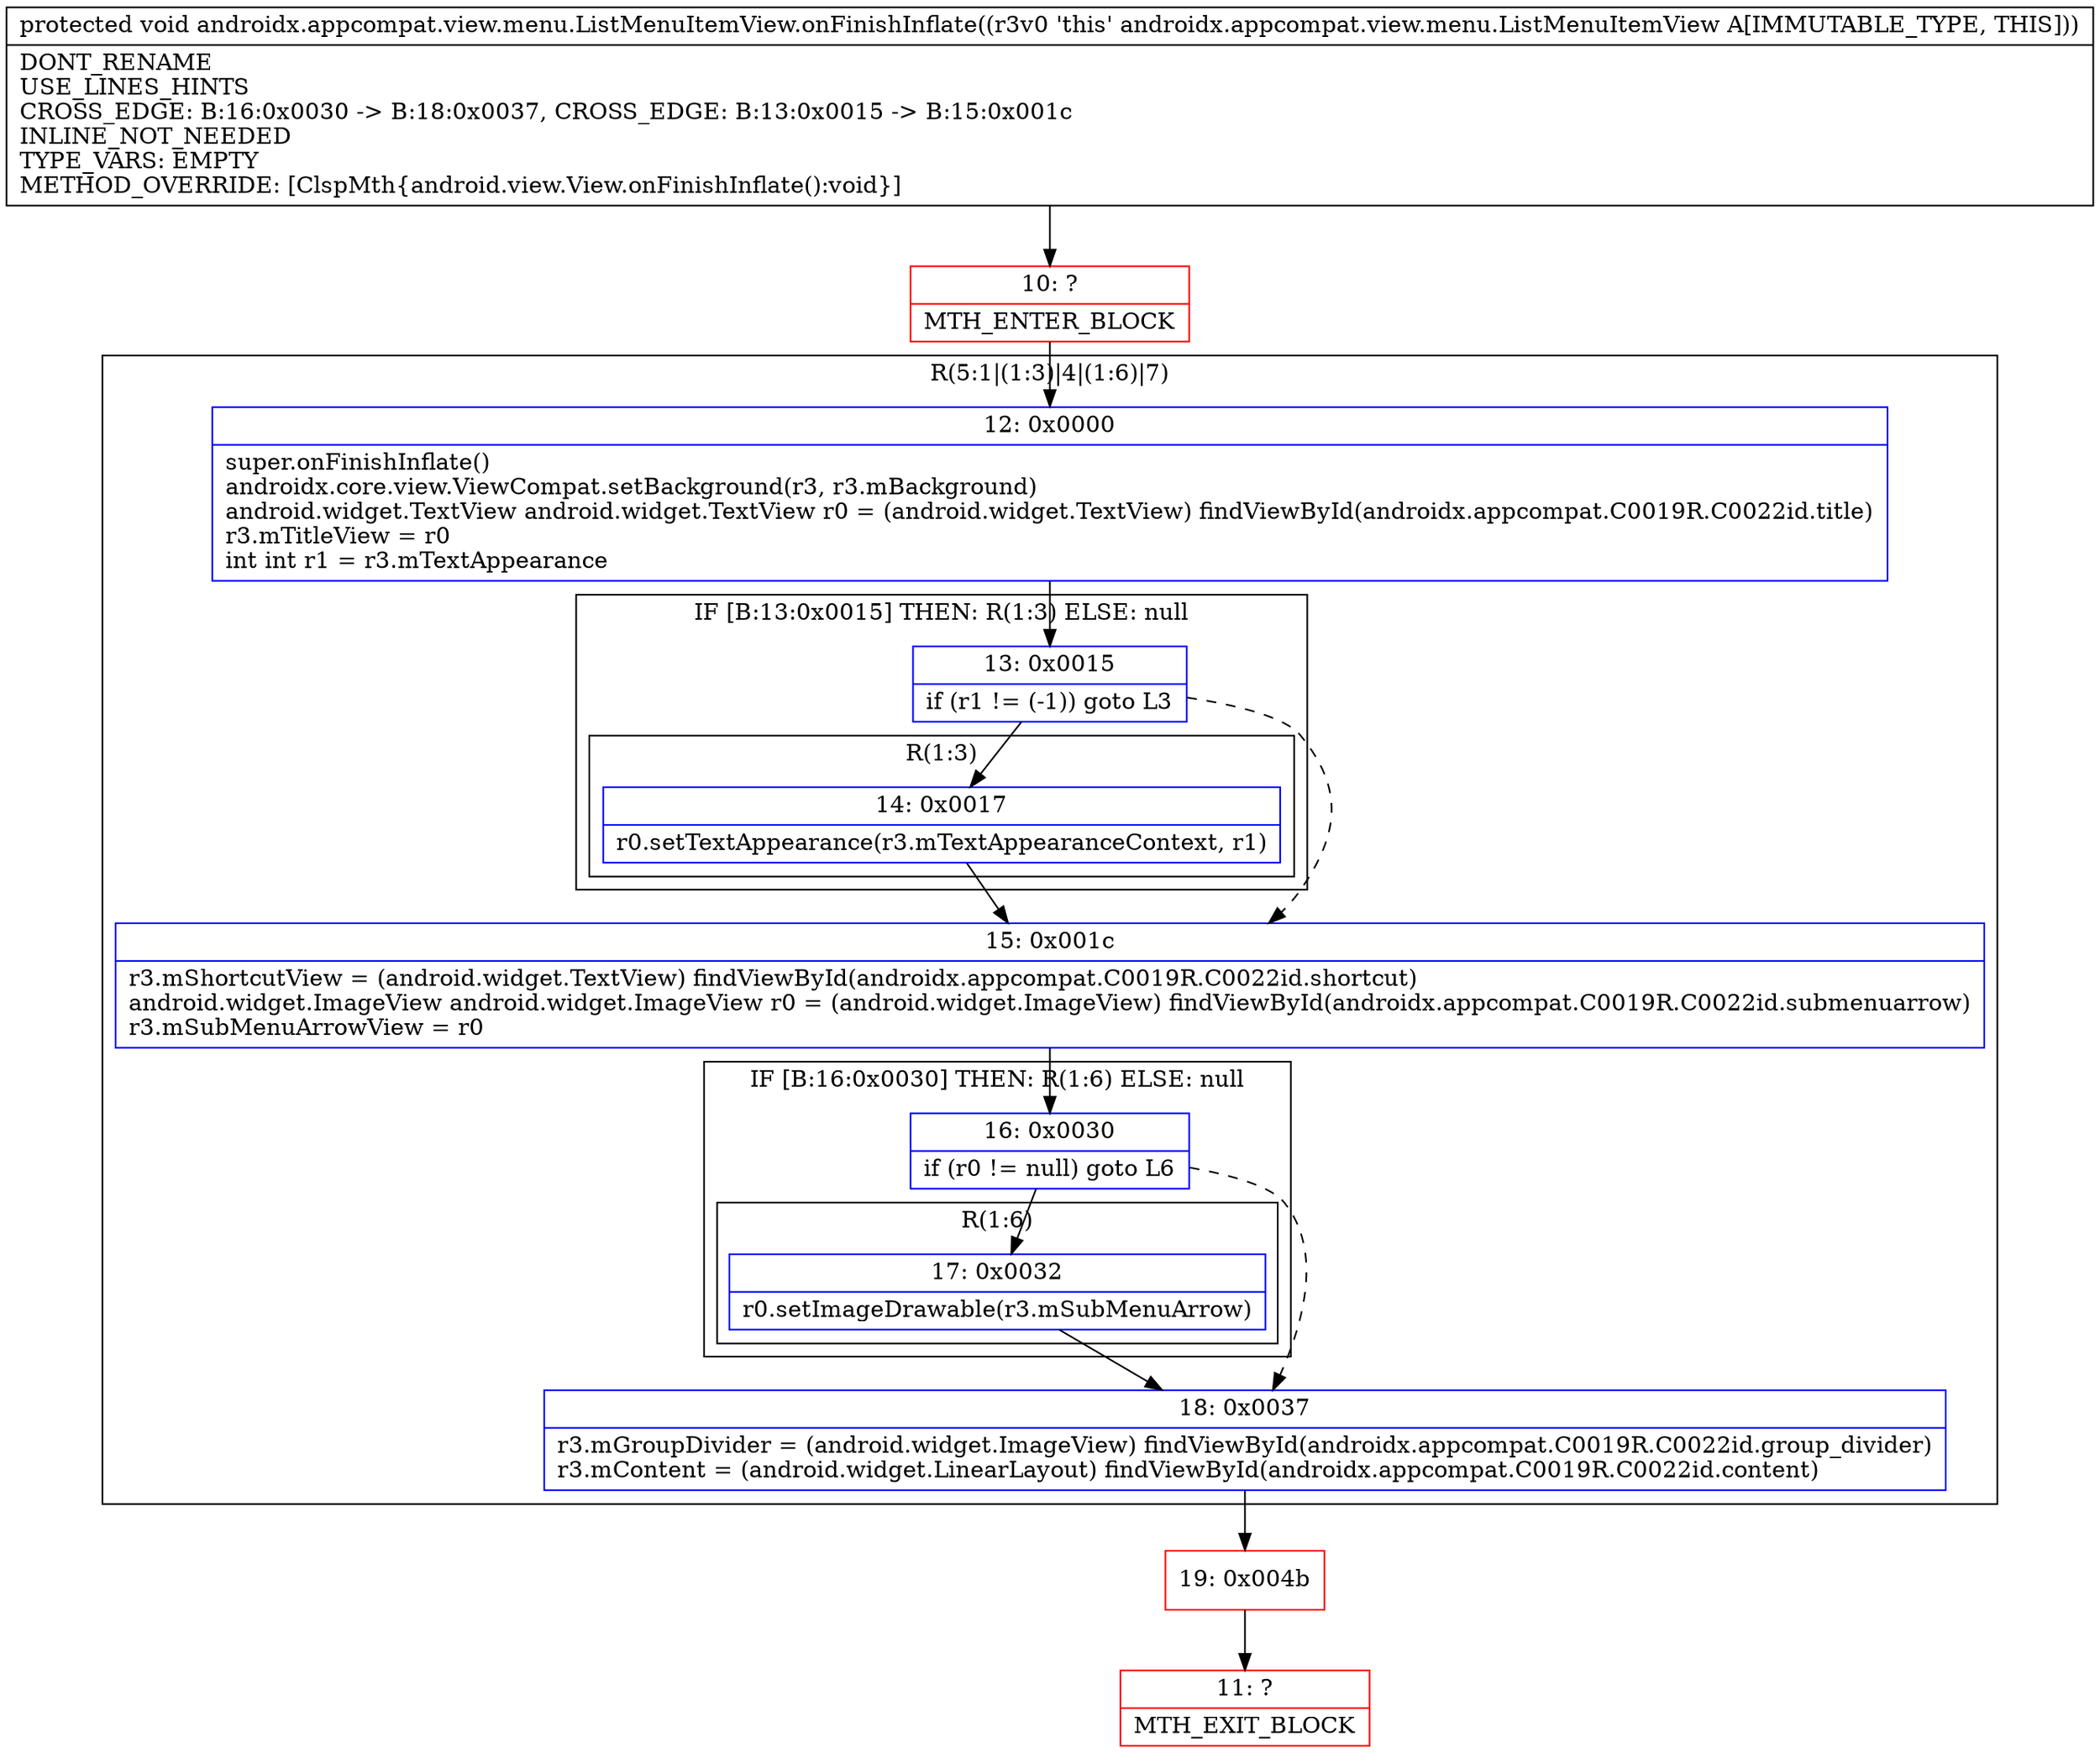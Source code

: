 digraph "CFG forandroidx.appcompat.view.menu.ListMenuItemView.onFinishInflate()V" {
subgraph cluster_Region_1307148333 {
label = "R(5:1|(1:3)|4|(1:6)|7)";
node [shape=record,color=blue];
Node_12 [shape=record,label="{12\:\ 0x0000|super.onFinishInflate()\landroidx.core.view.ViewCompat.setBackground(r3, r3.mBackground)\landroid.widget.TextView android.widget.TextView r0 = (android.widget.TextView) findViewById(androidx.appcompat.C0019R.C0022id.title)\lr3.mTitleView = r0\lint int r1 = r3.mTextAppearance\l}"];
subgraph cluster_IfRegion_816075603 {
label = "IF [B:13:0x0015] THEN: R(1:3) ELSE: null";
node [shape=record,color=blue];
Node_13 [shape=record,label="{13\:\ 0x0015|if (r1 != (\-1)) goto L3\l}"];
subgraph cluster_Region_61966199 {
label = "R(1:3)";
node [shape=record,color=blue];
Node_14 [shape=record,label="{14\:\ 0x0017|r0.setTextAppearance(r3.mTextAppearanceContext, r1)\l}"];
}
}
Node_15 [shape=record,label="{15\:\ 0x001c|r3.mShortcutView = (android.widget.TextView) findViewById(androidx.appcompat.C0019R.C0022id.shortcut)\landroid.widget.ImageView android.widget.ImageView r0 = (android.widget.ImageView) findViewById(androidx.appcompat.C0019R.C0022id.submenuarrow)\lr3.mSubMenuArrowView = r0\l}"];
subgraph cluster_IfRegion_326059278 {
label = "IF [B:16:0x0030] THEN: R(1:6) ELSE: null";
node [shape=record,color=blue];
Node_16 [shape=record,label="{16\:\ 0x0030|if (r0 != null) goto L6\l}"];
subgraph cluster_Region_310790054 {
label = "R(1:6)";
node [shape=record,color=blue];
Node_17 [shape=record,label="{17\:\ 0x0032|r0.setImageDrawable(r3.mSubMenuArrow)\l}"];
}
}
Node_18 [shape=record,label="{18\:\ 0x0037|r3.mGroupDivider = (android.widget.ImageView) findViewById(androidx.appcompat.C0019R.C0022id.group_divider)\lr3.mContent = (android.widget.LinearLayout) findViewById(androidx.appcompat.C0019R.C0022id.content)\l}"];
}
Node_10 [shape=record,color=red,label="{10\:\ ?|MTH_ENTER_BLOCK\l}"];
Node_19 [shape=record,color=red,label="{19\:\ 0x004b}"];
Node_11 [shape=record,color=red,label="{11\:\ ?|MTH_EXIT_BLOCK\l}"];
MethodNode[shape=record,label="{protected void androidx.appcompat.view.menu.ListMenuItemView.onFinishInflate((r3v0 'this' androidx.appcompat.view.menu.ListMenuItemView A[IMMUTABLE_TYPE, THIS]))  | DONT_RENAME\lUSE_LINES_HINTS\lCROSS_EDGE: B:16:0x0030 \-\> B:18:0x0037, CROSS_EDGE: B:13:0x0015 \-\> B:15:0x001c\lINLINE_NOT_NEEDED\lTYPE_VARS: EMPTY\lMETHOD_OVERRIDE: [ClspMth\{android.view.View.onFinishInflate():void\}]\l}"];
MethodNode -> Node_10;Node_12 -> Node_13;
Node_13 -> Node_14;
Node_13 -> Node_15[style=dashed];
Node_14 -> Node_15;
Node_15 -> Node_16;
Node_16 -> Node_17;
Node_16 -> Node_18[style=dashed];
Node_17 -> Node_18;
Node_18 -> Node_19;
Node_10 -> Node_12;
Node_19 -> Node_11;
}

